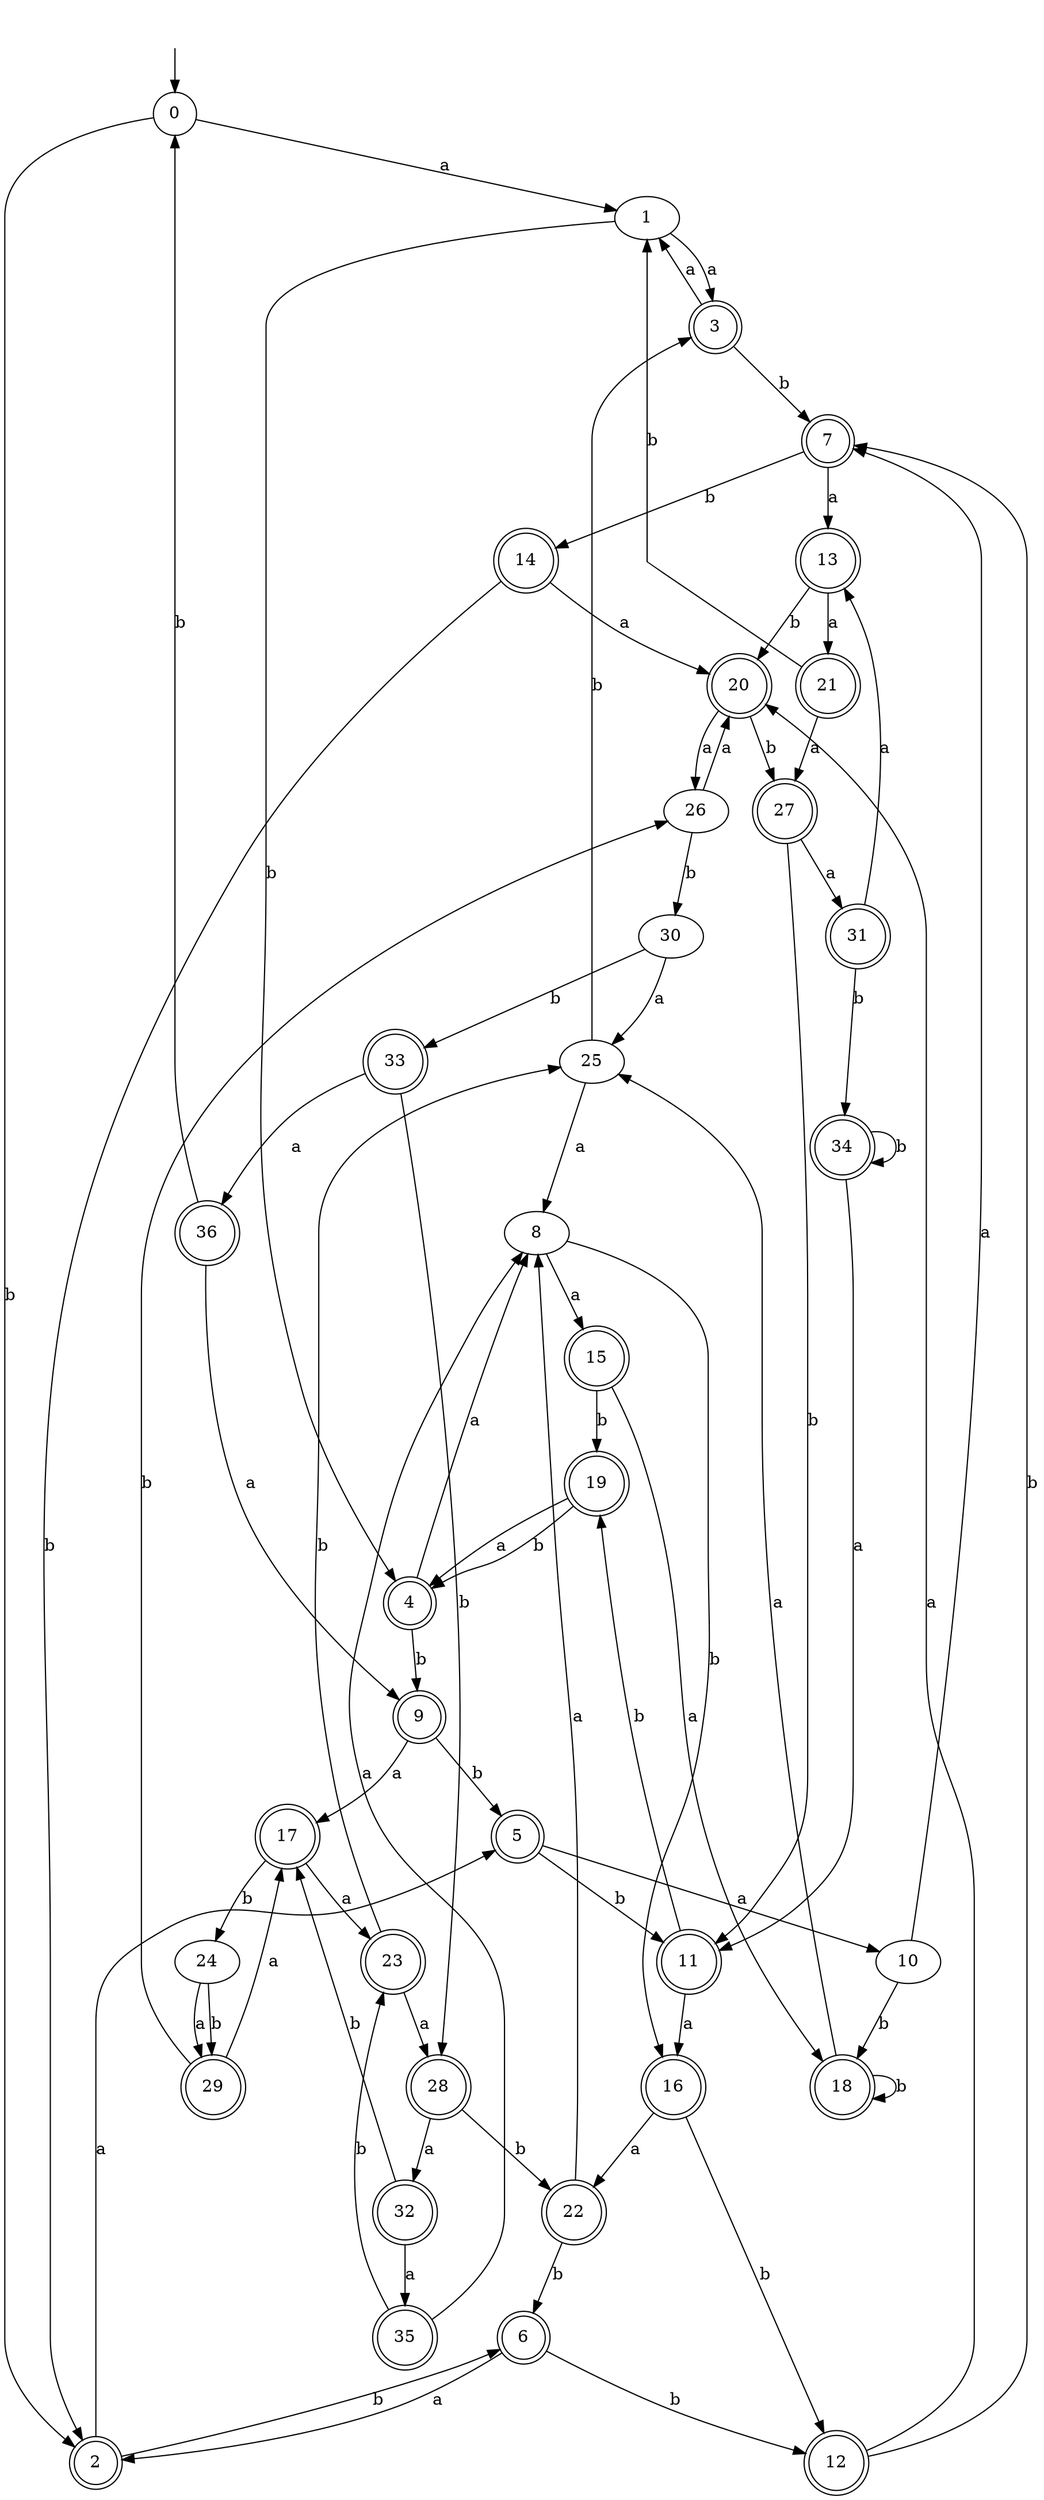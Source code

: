 digraph RandomDFA {
  __start0 [label="", shape=none];
  __start0 -> 0 [label=""];
  0 [shape=circle]
  0 -> 1 [label="a"]
  0 -> 2 [label="b"]
  1
  1 -> 3 [label="a"]
  1 -> 4 [label="b"]
  2 [shape=doublecircle]
  2 -> 5 [label="a"]
  2 -> 6 [label="b"]
  3 [shape=doublecircle]
  3 -> 1 [label="a"]
  3 -> 7 [label="b"]
  4 [shape=doublecircle]
  4 -> 8 [label="a"]
  4 -> 9 [label="b"]
  5 [shape=doublecircle]
  5 -> 10 [label="a"]
  5 -> 11 [label="b"]
  6 [shape=doublecircle]
  6 -> 2 [label="a"]
  6 -> 12 [label="b"]
  7 [shape=doublecircle]
  7 -> 13 [label="a"]
  7 -> 14 [label="b"]
  8
  8 -> 15 [label="a"]
  8 -> 16 [label="b"]
  9 [shape=doublecircle]
  9 -> 17 [label="a"]
  9 -> 5 [label="b"]
  10
  10 -> 7 [label="a"]
  10 -> 18 [label="b"]
  11 [shape=doublecircle]
  11 -> 16 [label="a"]
  11 -> 19 [label="b"]
  12 [shape=doublecircle]
  12 -> 20 [label="a"]
  12 -> 7 [label="b"]
  13 [shape=doublecircle]
  13 -> 21 [label="a"]
  13 -> 20 [label="b"]
  14 [shape=doublecircle]
  14 -> 20 [label="a"]
  14 -> 2 [label="b"]
  15 [shape=doublecircle]
  15 -> 18 [label="a"]
  15 -> 19 [label="b"]
  16 [shape=doublecircle]
  16 -> 22 [label="a"]
  16 -> 12 [label="b"]
  17 [shape=doublecircle]
  17 -> 23 [label="a"]
  17 -> 24 [label="b"]
  18 [shape=doublecircle]
  18 -> 25 [label="a"]
  18 -> 18 [label="b"]
  19 [shape=doublecircle]
  19 -> 4 [label="a"]
  19 -> 4 [label="b"]
  20 [shape=doublecircle]
  20 -> 26 [label="a"]
  20 -> 27 [label="b"]
  21 [shape=doublecircle]
  21 -> 27 [label="a"]
  21 -> 1 [label="b"]
  22 [shape=doublecircle]
  22 -> 8 [label="a"]
  22 -> 6 [label="b"]
  23 [shape=doublecircle]
  23 -> 28 [label="a"]
  23 -> 25 [label="b"]
  24
  24 -> 29 [label="a"]
  24 -> 29 [label="b"]
  25
  25 -> 8 [label="a"]
  25 -> 3 [label="b"]
  26
  26 -> 20 [label="a"]
  26 -> 30 [label="b"]
  27 [shape=doublecircle]
  27 -> 31 [label="a"]
  27 -> 11 [label="b"]
  28 [shape=doublecircle]
  28 -> 32 [label="a"]
  28 -> 22 [label="b"]
  29 [shape=doublecircle]
  29 -> 17 [label="a"]
  29 -> 26 [label="b"]
  30
  30 -> 25 [label="a"]
  30 -> 33 [label="b"]
  31 [shape=doublecircle]
  31 -> 13 [label="a"]
  31 -> 34 [label="b"]
  32 [shape=doublecircle]
  32 -> 35 [label="a"]
  32 -> 17 [label="b"]
  33 [shape=doublecircle]
  33 -> 36 [label="a"]
  33 -> 28 [label="b"]
  34 [shape=doublecircle]
  34 -> 11 [label="a"]
  34 -> 34 [label="b"]
  35 [shape=doublecircle]
  35 -> 8 [label="a"]
  35 -> 23 [label="b"]
  36 [shape=doublecircle]
  36 -> 9 [label="a"]
  36 -> 0 [label="b"]
}

